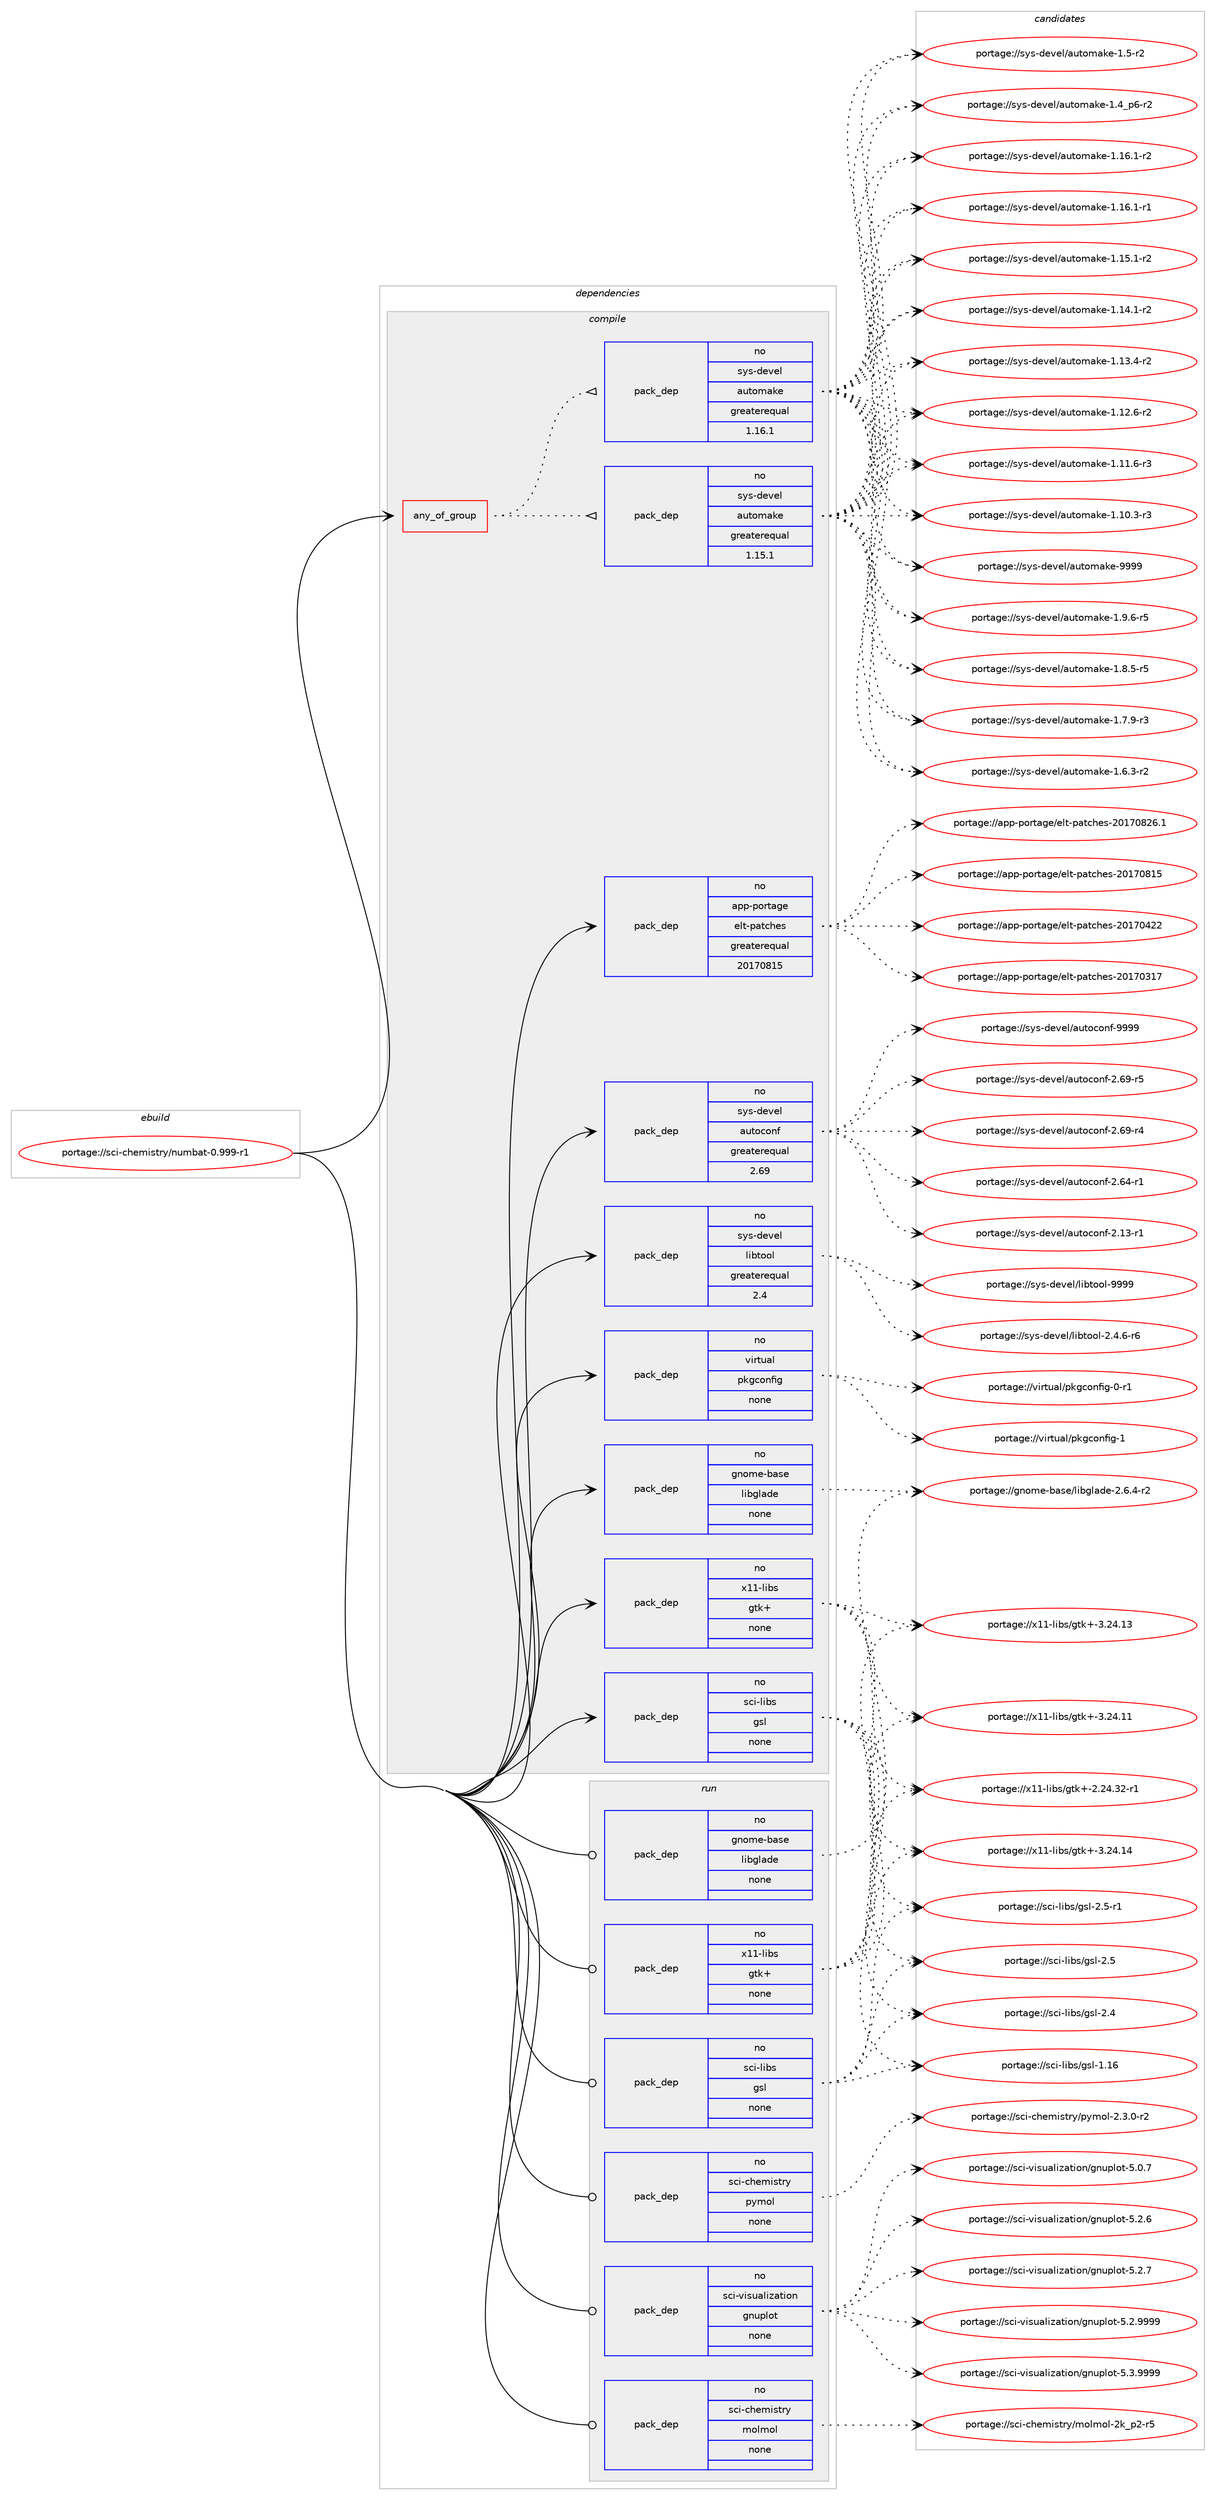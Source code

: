 digraph prolog {

# *************
# Graph options
# *************

newrank=true;
concentrate=true;
compound=true;
graph [rankdir=LR,fontname=Helvetica,fontsize=10,ranksep=1.5];#, ranksep=2.5, nodesep=0.2];
edge  [arrowhead=vee];
node  [fontname=Helvetica,fontsize=10];

# **********
# The ebuild
# **********

subgraph cluster_leftcol {
color=gray;
rank=same;
label=<<i>ebuild</i>>;
id [label="portage://sci-chemistry/numbat-0.999-r1", color=red, width=4, href="../sci-chemistry/numbat-0.999-r1.svg"];
}

# ****************
# The dependencies
# ****************

subgraph cluster_midcol {
color=gray;
label=<<i>dependencies</i>>;
subgraph cluster_compile {
fillcolor="#eeeeee";
style=filled;
label=<<i>compile</i>>;
subgraph any1566 {
dependency96515 [label=<<TABLE BORDER="0" CELLBORDER="1" CELLSPACING="0" CELLPADDING="4"><TR><TD CELLPADDING="10">any_of_group</TD></TR></TABLE>>, shape=none, color=red];subgraph pack75351 {
dependency96516 [label=<<TABLE BORDER="0" CELLBORDER="1" CELLSPACING="0" CELLPADDING="4" WIDTH="220"><TR><TD ROWSPAN="6" CELLPADDING="30">pack_dep</TD></TR><TR><TD WIDTH="110">no</TD></TR><TR><TD>sys-devel</TD></TR><TR><TD>automake</TD></TR><TR><TD>greaterequal</TD></TR><TR><TD>1.16.1</TD></TR></TABLE>>, shape=none, color=blue];
}
dependency96515:e -> dependency96516:w [weight=20,style="dotted",arrowhead="oinv"];
subgraph pack75352 {
dependency96517 [label=<<TABLE BORDER="0" CELLBORDER="1" CELLSPACING="0" CELLPADDING="4" WIDTH="220"><TR><TD ROWSPAN="6" CELLPADDING="30">pack_dep</TD></TR><TR><TD WIDTH="110">no</TD></TR><TR><TD>sys-devel</TD></TR><TR><TD>automake</TD></TR><TR><TD>greaterequal</TD></TR><TR><TD>1.15.1</TD></TR></TABLE>>, shape=none, color=blue];
}
dependency96515:e -> dependency96517:w [weight=20,style="dotted",arrowhead="oinv"];
}
id:e -> dependency96515:w [weight=20,style="solid",arrowhead="vee"];
subgraph pack75353 {
dependency96518 [label=<<TABLE BORDER="0" CELLBORDER="1" CELLSPACING="0" CELLPADDING="4" WIDTH="220"><TR><TD ROWSPAN="6" CELLPADDING="30">pack_dep</TD></TR><TR><TD WIDTH="110">no</TD></TR><TR><TD>app-portage</TD></TR><TR><TD>elt-patches</TD></TR><TR><TD>greaterequal</TD></TR><TR><TD>20170815</TD></TR></TABLE>>, shape=none, color=blue];
}
id:e -> dependency96518:w [weight=20,style="solid",arrowhead="vee"];
subgraph pack75354 {
dependency96519 [label=<<TABLE BORDER="0" CELLBORDER="1" CELLSPACING="0" CELLPADDING="4" WIDTH="220"><TR><TD ROWSPAN="6" CELLPADDING="30">pack_dep</TD></TR><TR><TD WIDTH="110">no</TD></TR><TR><TD>gnome-base</TD></TR><TR><TD>libglade</TD></TR><TR><TD>none</TD></TR><TR><TD></TD></TR></TABLE>>, shape=none, color=blue];
}
id:e -> dependency96519:w [weight=20,style="solid",arrowhead="vee"];
subgraph pack75355 {
dependency96520 [label=<<TABLE BORDER="0" CELLBORDER="1" CELLSPACING="0" CELLPADDING="4" WIDTH="220"><TR><TD ROWSPAN="6" CELLPADDING="30">pack_dep</TD></TR><TR><TD WIDTH="110">no</TD></TR><TR><TD>sci-libs</TD></TR><TR><TD>gsl</TD></TR><TR><TD>none</TD></TR><TR><TD></TD></TR></TABLE>>, shape=none, color=blue];
}
id:e -> dependency96520:w [weight=20,style="solid",arrowhead="vee"];
subgraph pack75356 {
dependency96521 [label=<<TABLE BORDER="0" CELLBORDER="1" CELLSPACING="0" CELLPADDING="4" WIDTH="220"><TR><TD ROWSPAN="6" CELLPADDING="30">pack_dep</TD></TR><TR><TD WIDTH="110">no</TD></TR><TR><TD>sys-devel</TD></TR><TR><TD>autoconf</TD></TR><TR><TD>greaterequal</TD></TR><TR><TD>2.69</TD></TR></TABLE>>, shape=none, color=blue];
}
id:e -> dependency96521:w [weight=20,style="solid",arrowhead="vee"];
subgraph pack75357 {
dependency96522 [label=<<TABLE BORDER="0" CELLBORDER="1" CELLSPACING="0" CELLPADDING="4" WIDTH="220"><TR><TD ROWSPAN="6" CELLPADDING="30">pack_dep</TD></TR><TR><TD WIDTH="110">no</TD></TR><TR><TD>sys-devel</TD></TR><TR><TD>libtool</TD></TR><TR><TD>greaterequal</TD></TR><TR><TD>2.4</TD></TR></TABLE>>, shape=none, color=blue];
}
id:e -> dependency96522:w [weight=20,style="solid",arrowhead="vee"];
subgraph pack75358 {
dependency96523 [label=<<TABLE BORDER="0" CELLBORDER="1" CELLSPACING="0" CELLPADDING="4" WIDTH="220"><TR><TD ROWSPAN="6" CELLPADDING="30">pack_dep</TD></TR><TR><TD WIDTH="110">no</TD></TR><TR><TD>virtual</TD></TR><TR><TD>pkgconfig</TD></TR><TR><TD>none</TD></TR><TR><TD></TD></TR></TABLE>>, shape=none, color=blue];
}
id:e -> dependency96523:w [weight=20,style="solid",arrowhead="vee"];
subgraph pack75359 {
dependency96524 [label=<<TABLE BORDER="0" CELLBORDER="1" CELLSPACING="0" CELLPADDING="4" WIDTH="220"><TR><TD ROWSPAN="6" CELLPADDING="30">pack_dep</TD></TR><TR><TD WIDTH="110">no</TD></TR><TR><TD>x11-libs</TD></TR><TR><TD>gtk+</TD></TR><TR><TD>none</TD></TR><TR><TD></TD></TR></TABLE>>, shape=none, color=blue];
}
id:e -> dependency96524:w [weight=20,style="solid",arrowhead="vee"];
}
subgraph cluster_compileandrun {
fillcolor="#eeeeee";
style=filled;
label=<<i>compile and run</i>>;
}
subgraph cluster_run {
fillcolor="#eeeeee";
style=filled;
label=<<i>run</i>>;
subgraph pack75360 {
dependency96525 [label=<<TABLE BORDER="0" CELLBORDER="1" CELLSPACING="0" CELLPADDING="4" WIDTH="220"><TR><TD ROWSPAN="6" CELLPADDING="30">pack_dep</TD></TR><TR><TD WIDTH="110">no</TD></TR><TR><TD>gnome-base</TD></TR><TR><TD>libglade</TD></TR><TR><TD>none</TD></TR><TR><TD></TD></TR></TABLE>>, shape=none, color=blue];
}
id:e -> dependency96525:w [weight=20,style="solid",arrowhead="odot"];
subgraph pack75361 {
dependency96526 [label=<<TABLE BORDER="0" CELLBORDER="1" CELLSPACING="0" CELLPADDING="4" WIDTH="220"><TR><TD ROWSPAN="6" CELLPADDING="30">pack_dep</TD></TR><TR><TD WIDTH="110">no</TD></TR><TR><TD>sci-chemistry</TD></TR><TR><TD>molmol</TD></TR><TR><TD>none</TD></TR><TR><TD></TD></TR></TABLE>>, shape=none, color=blue];
}
id:e -> dependency96526:w [weight=20,style="solid",arrowhead="odot"];
subgraph pack75362 {
dependency96527 [label=<<TABLE BORDER="0" CELLBORDER="1" CELLSPACING="0" CELLPADDING="4" WIDTH="220"><TR><TD ROWSPAN="6" CELLPADDING="30">pack_dep</TD></TR><TR><TD WIDTH="110">no</TD></TR><TR><TD>sci-chemistry</TD></TR><TR><TD>pymol</TD></TR><TR><TD>none</TD></TR><TR><TD></TD></TR></TABLE>>, shape=none, color=blue];
}
id:e -> dependency96527:w [weight=20,style="solid",arrowhead="odot"];
subgraph pack75363 {
dependency96528 [label=<<TABLE BORDER="0" CELLBORDER="1" CELLSPACING="0" CELLPADDING="4" WIDTH="220"><TR><TD ROWSPAN="6" CELLPADDING="30">pack_dep</TD></TR><TR><TD WIDTH="110">no</TD></TR><TR><TD>sci-libs</TD></TR><TR><TD>gsl</TD></TR><TR><TD>none</TD></TR><TR><TD></TD></TR></TABLE>>, shape=none, color=blue];
}
id:e -> dependency96528:w [weight=20,style="solid",arrowhead="odot"];
subgraph pack75364 {
dependency96529 [label=<<TABLE BORDER="0" CELLBORDER="1" CELLSPACING="0" CELLPADDING="4" WIDTH="220"><TR><TD ROWSPAN="6" CELLPADDING="30">pack_dep</TD></TR><TR><TD WIDTH="110">no</TD></TR><TR><TD>sci-visualization</TD></TR><TR><TD>gnuplot</TD></TR><TR><TD>none</TD></TR><TR><TD></TD></TR></TABLE>>, shape=none, color=blue];
}
id:e -> dependency96529:w [weight=20,style="solid",arrowhead="odot"];
subgraph pack75365 {
dependency96530 [label=<<TABLE BORDER="0" CELLBORDER="1" CELLSPACING="0" CELLPADDING="4" WIDTH="220"><TR><TD ROWSPAN="6" CELLPADDING="30">pack_dep</TD></TR><TR><TD WIDTH="110">no</TD></TR><TR><TD>x11-libs</TD></TR><TR><TD>gtk+</TD></TR><TR><TD>none</TD></TR><TR><TD></TD></TR></TABLE>>, shape=none, color=blue];
}
id:e -> dependency96530:w [weight=20,style="solid",arrowhead="odot"];
}
}

# **************
# The candidates
# **************

subgraph cluster_choices {
rank=same;
color=gray;
label=<<i>candidates</i>>;

subgraph choice75351 {
color=black;
nodesep=1;
choice115121115451001011181011084797117116111109971071014557575757 [label="portage://sys-devel/automake-9999", color=red, width=4,href="../sys-devel/automake-9999.svg"];
choice115121115451001011181011084797117116111109971071014549465746544511453 [label="portage://sys-devel/automake-1.9.6-r5", color=red, width=4,href="../sys-devel/automake-1.9.6-r5.svg"];
choice115121115451001011181011084797117116111109971071014549465646534511453 [label="portage://sys-devel/automake-1.8.5-r5", color=red, width=4,href="../sys-devel/automake-1.8.5-r5.svg"];
choice115121115451001011181011084797117116111109971071014549465546574511451 [label="portage://sys-devel/automake-1.7.9-r3", color=red, width=4,href="../sys-devel/automake-1.7.9-r3.svg"];
choice115121115451001011181011084797117116111109971071014549465446514511450 [label="portage://sys-devel/automake-1.6.3-r2", color=red, width=4,href="../sys-devel/automake-1.6.3-r2.svg"];
choice11512111545100101118101108479711711611110997107101454946534511450 [label="portage://sys-devel/automake-1.5-r2", color=red, width=4,href="../sys-devel/automake-1.5-r2.svg"];
choice115121115451001011181011084797117116111109971071014549465295112544511450 [label="portage://sys-devel/automake-1.4_p6-r2", color=red, width=4,href="../sys-devel/automake-1.4_p6-r2.svg"];
choice11512111545100101118101108479711711611110997107101454946495446494511450 [label="portage://sys-devel/automake-1.16.1-r2", color=red, width=4,href="../sys-devel/automake-1.16.1-r2.svg"];
choice11512111545100101118101108479711711611110997107101454946495446494511449 [label="portage://sys-devel/automake-1.16.1-r1", color=red, width=4,href="../sys-devel/automake-1.16.1-r1.svg"];
choice11512111545100101118101108479711711611110997107101454946495346494511450 [label="portage://sys-devel/automake-1.15.1-r2", color=red, width=4,href="../sys-devel/automake-1.15.1-r2.svg"];
choice11512111545100101118101108479711711611110997107101454946495246494511450 [label="portage://sys-devel/automake-1.14.1-r2", color=red, width=4,href="../sys-devel/automake-1.14.1-r2.svg"];
choice11512111545100101118101108479711711611110997107101454946495146524511450 [label="portage://sys-devel/automake-1.13.4-r2", color=red, width=4,href="../sys-devel/automake-1.13.4-r2.svg"];
choice11512111545100101118101108479711711611110997107101454946495046544511450 [label="portage://sys-devel/automake-1.12.6-r2", color=red, width=4,href="../sys-devel/automake-1.12.6-r2.svg"];
choice11512111545100101118101108479711711611110997107101454946494946544511451 [label="portage://sys-devel/automake-1.11.6-r3", color=red, width=4,href="../sys-devel/automake-1.11.6-r3.svg"];
choice11512111545100101118101108479711711611110997107101454946494846514511451 [label="portage://sys-devel/automake-1.10.3-r3", color=red, width=4,href="../sys-devel/automake-1.10.3-r3.svg"];
dependency96516:e -> choice115121115451001011181011084797117116111109971071014557575757:w [style=dotted,weight="100"];
dependency96516:e -> choice115121115451001011181011084797117116111109971071014549465746544511453:w [style=dotted,weight="100"];
dependency96516:e -> choice115121115451001011181011084797117116111109971071014549465646534511453:w [style=dotted,weight="100"];
dependency96516:e -> choice115121115451001011181011084797117116111109971071014549465546574511451:w [style=dotted,weight="100"];
dependency96516:e -> choice115121115451001011181011084797117116111109971071014549465446514511450:w [style=dotted,weight="100"];
dependency96516:e -> choice11512111545100101118101108479711711611110997107101454946534511450:w [style=dotted,weight="100"];
dependency96516:e -> choice115121115451001011181011084797117116111109971071014549465295112544511450:w [style=dotted,weight="100"];
dependency96516:e -> choice11512111545100101118101108479711711611110997107101454946495446494511450:w [style=dotted,weight="100"];
dependency96516:e -> choice11512111545100101118101108479711711611110997107101454946495446494511449:w [style=dotted,weight="100"];
dependency96516:e -> choice11512111545100101118101108479711711611110997107101454946495346494511450:w [style=dotted,weight="100"];
dependency96516:e -> choice11512111545100101118101108479711711611110997107101454946495246494511450:w [style=dotted,weight="100"];
dependency96516:e -> choice11512111545100101118101108479711711611110997107101454946495146524511450:w [style=dotted,weight="100"];
dependency96516:e -> choice11512111545100101118101108479711711611110997107101454946495046544511450:w [style=dotted,weight="100"];
dependency96516:e -> choice11512111545100101118101108479711711611110997107101454946494946544511451:w [style=dotted,weight="100"];
dependency96516:e -> choice11512111545100101118101108479711711611110997107101454946494846514511451:w [style=dotted,weight="100"];
}
subgraph choice75352 {
color=black;
nodesep=1;
choice115121115451001011181011084797117116111109971071014557575757 [label="portage://sys-devel/automake-9999", color=red, width=4,href="../sys-devel/automake-9999.svg"];
choice115121115451001011181011084797117116111109971071014549465746544511453 [label="portage://sys-devel/automake-1.9.6-r5", color=red, width=4,href="../sys-devel/automake-1.9.6-r5.svg"];
choice115121115451001011181011084797117116111109971071014549465646534511453 [label="portage://sys-devel/automake-1.8.5-r5", color=red, width=4,href="../sys-devel/automake-1.8.5-r5.svg"];
choice115121115451001011181011084797117116111109971071014549465546574511451 [label="portage://sys-devel/automake-1.7.9-r3", color=red, width=4,href="../sys-devel/automake-1.7.9-r3.svg"];
choice115121115451001011181011084797117116111109971071014549465446514511450 [label="portage://sys-devel/automake-1.6.3-r2", color=red, width=4,href="../sys-devel/automake-1.6.3-r2.svg"];
choice11512111545100101118101108479711711611110997107101454946534511450 [label="portage://sys-devel/automake-1.5-r2", color=red, width=4,href="../sys-devel/automake-1.5-r2.svg"];
choice115121115451001011181011084797117116111109971071014549465295112544511450 [label="portage://sys-devel/automake-1.4_p6-r2", color=red, width=4,href="../sys-devel/automake-1.4_p6-r2.svg"];
choice11512111545100101118101108479711711611110997107101454946495446494511450 [label="portage://sys-devel/automake-1.16.1-r2", color=red, width=4,href="../sys-devel/automake-1.16.1-r2.svg"];
choice11512111545100101118101108479711711611110997107101454946495446494511449 [label="portage://sys-devel/automake-1.16.1-r1", color=red, width=4,href="../sys-devel/automake-1.16.1-r1.svg"];
choice11512111545100101118101108479711711611110997107101454946495346494511450 [label="portage://sys-devel/automake-1.15.1-r2", color=red, width=4,href="../sys-devel/automake-1.15.1-r2.svg"];
choice11512111545100101118101108479711711611110997107101454946495246494511450 [label="portage://sys-devel/automake-1.14.1-r2", color=red, width=4,href="../sys-devel/automake-1.14.1-r2.svg"];
choice11512111545100101118101108479711711611110997107101454946495146524511450 [label="portage://sys-devel/automake-1.13.4-r2", color=red, width=4,href="../sys-devel/automake-1.13.4-r2.svg"];
choice11512111545100101118101108479711711611110997107101454946495046544511450 [label="portage://sys-devel/automake-1.12.6-r2", color=red, width=4,href="../sys-devel/automake-1.12.6-r2.svg"];
choice11512111545100101118101108479711711611110997107101454946494946544511451 [label="portage://sys-devel/automake-1.11.6-r3", color=red, width=4,href="../sys-devel/automake-1.11.6-r3.svg"];
choice11512111545100101118101108479711711611110997107101454946494846514511451 [label="portage://sys-devel/automake-1.10.3-r3", color=red, width=4,href="../sys-devel/automake-1.10.3-r3.svg"];
dependency96517:e -> choice115121115451001011181011084797117116111109971071014557575757:w [style=dotted,weight="100"];
dependency96517:e -> choice115121115451001011181011084797117116111109971071014549465746544511453:w [style=dotted,weight="100"];
dependency96517:e -> choice115121115451001011181011084797117116111109971071014549465646534511453:w [style=dotted,weight="100"];
dependency96517:e -> choice115121115451001011181011084797117116111109971071014549465546574511451:w [style=dotted,weight="100"];
dependency96517:e -> choice115121115451001011181011084797117116111109971071014549465446514511450:w [style=dotted,weight="100"];
dependency96517:e -> choice11512111545100101118101108479711711611110997107101454946534511450:w [style=dotted,weight="100"];
dependency96517:e -> choice115121115451001011181011084797117116111109971071014549465295112544511450:w [style=dotted,weight="100"];
dependency96517:e -> choice11512111545100101118101108479711711611110997107101454946495446494511450:w [style=dotted,weight="100"];
dependency96517:e -> choice11512111545100101118101108479711711611110997107101454946495446494511449:w [style=dotted,weight="100"];
dependency96517:e -> choice11512111545100101118101108479711711611110997107101454946495346494511450:w [style=dotted,weight="100"];
dependency96517:e -> choice11512111545100101118101108479711711611110997107101454946495246494511450:w [style=dotted,weight="100"];
dependency96517:e -> choice11512111545100101118101108479711711611110997107101454946495146524511450:w [style=dotted,weight="100"];
dependency96517:e -> choice11512111545100101118101108479711711611110997107101454946495046544511450:w [style=dotted,weight="100"];
dependency96517:e -> choice11512111545100101118101108479711711611110997107101454946494946544511451:w [style=dotted,weight="100"];
dependency96517:e -> choice11512111545100101118101108479711711611110997107101454946494846514511451:w [style=dotted,weight="100"];
}
subgraph choice75353 {
color=black;
nodesep=1;
choice971121124511211111411697103101471011081164511297116991041011154550484955485650544649 [label="portage://app-portage/elt-patches-20170826.1", color=red, width=4,href="../app-portage/elt-patches-20170826.1.svg"];
choice97112112451121111141169710310147101108116451129711699104101115455048495548564953 [label="portage://app-portage/elt-patches-20170815", color=red, width=4,href="../app-portage/elt-patches-20170815.svg"];
choice97112112451121111141169710310147101108116451129711699104101115455048495548525050 [label="portage://app-portage/elt-patches-20170422", color=red, width=4,href="../app-portage/elt-patches-20170422.svg"];
choice97112112451121111141169710310147101108116451129711699104101115455048495548514955 [label="portage://app-portage/elt-patches-20170317", color=red, width=4,href="../app-portage/elt-patches-20170317.svg"];
dependency96518:e -> choice971121124511211111411697103101471011081164511297116991041011154550484955485650544649:w [style=dotted,weight="100"];
dependency96518:e -> choice97112112451121111141169710310147101108116451129711699104101115455048495548564953:w [style=dotted,weight="100"];
dependency96518:e -> choice97112112451121111141169710310147101108116451129711699104101115455048495548525050:w [style=dotted,weight="100"];
dependency96518:e -> choice97112112451121111141169710310147101108116451129711699104101115455048495548514955:w [style=dotted,weight="100"];
}
subgraph choice75354 {
color=black;
nodesep=1;
choice1031101111091014598971151014710810598103108971001014550465446524511450 [label="portage://gnome-base/libglade-2.6.4-r2", color=red, width=4,href="../gnome-base/libglade-2.6.4-r2.svg"];
dependency96519:e -> choice1031101111091014598971151014710810598103108971001014550465446524511450:w [style=dotted,weight="100"];
}
subgraph choice75355 {
color=black;
nodesep=1;
choice11599105451081059811547103115108455046534511449 [label="portage://sci-libs/gsl-2.5-r1", color=red, width=4,href="../sci-libs/gsl-2.5-r1.svg"];
choice1159910545108105981154710311510845504653 [label="portage://sci-libs/gsl-2.5", color=red, width=4,href="../sci-libs/gsl-2.5.svg"];
choice1159910545108105981154710311510845504652 [label="portage://sci-libs/gsl-2.4", color=red, width=4,href="../sci-libs/gsl-2.4.svg"];
choice115991054510810598115471031151084549464954 [label="portage://sci-libs/gsl-1.16", color=red, width=4,href="../sci-libs/gsl-1.16.svg"];
dependency96520:e -> choice11599105451081059811547103115108455046534511449:w [style=dotted,weight="100"];
dependency96520:e -> choice1159910545108105981154710311510845504653:w [style=dotted,weight="100"];
dependency96520:e -> choice1159910545108105981154710311510845504652:w [style=dotted,weight="100"];
dependency96520:e -> choice115991054510810598115471031151084549464954:w [style=dotted,weight="100"];
}
subgraph choice75356 {
color=black;
nodesep=1;
choice115121115451001011181011084797117116111991111101024557575757 [label="portage://sys-devel/autoconf-9999", color=red, width=4,href="../sys-devel/autoconf-9999.svg"];
choice1151211154510010111810110847971171161119911111010245504654574511453 [label="portage://sys-devel/autoconf-2.69-r5", color=red, width=4,href="../sys-devel/autoconf-2.69-r5.svg"];
choice1151211154510010111810110847971171161119911111010245504654574511452 [label="portage://sys-devel/autoconf-2.69-r4", color=red, width=4,href="../sys-devel/autoconf-2.69-r4.svg"];
choice1151211154510010111810110847971171161119911111010245504654524511449 [label="portage://sys-devel/autoconf-2.64-r1", color=red, width=4,href="../sys-devel/autoconf-2.64-r1.svg"];
choice1151211154510010111810110847971171161119911111010245504649514511449 [label="portage://sys-devel/autoconf-2.13-r1", color=red, width=4,href="../sys-devel/autoconf-2.13-r1.svg"];
dependency96521:e -> choice115121115451001011181011084797117116111991111101024557575757:w [style=dotted,weight="100"];
dependency96521:e -> choice1151211154510010111810110847971171161119911111010245504654574511453:w [style=dotted,weight="100"];
dependency96521:e -> choice1151211154510010111810110847971171161119911111010245504654574511452:w [style=dotted,weight="100"];
dependency96521:e -> choice1151211154510010111810110847971171161119911111010245504654524511449:w [style=dotted,weight="100"];
dependency96521:e -> choice1151211154510010111810110847971171161119911111010245504649514511449:w [style=dotted,weight="100"];
}
subgraph choice75357 {
color=black;
nodesep=1;
choice1151211154510010111810110847108105981161111111084557575757 [label="portage://sys-devel/libtool-9999", color=red, width=4,href="../sys-devel/libtool-9999.svg"];
choice1151211154510010111810110847108105981161111111084550465246544511454 [label="portage://sys-devel/libtool-2.4.6-r6", color=red, width=4,href="../sys-devel/libtool-2.4.6-r6.svg"];
dependency96522:e -> choice1151211154510010111810110847108105981161111111084557575757:w [style=dotted,weight="100"];
dependency96522:e -> choice1151211154510010111810110847108105981161111111084550465246544511454:w [style=dotted,weight="100"];
}
subgraph choice75358 {
color=black;
nodesep=1;
choice1181051141161179710847112107103991111101021051034549 [label="portage://virtual/pkgconfig-1", color=red, width=4,href="../virtual/pkgconfig-1.svg"];
choice11810511411611797108471121071039911111010210510345484511449 [label="portage://virtual/pkgconfig-0-r1", color=red, width=4,href="../virtual/pkgconfig-0-r1.svg"];
dependency96523:e -> choice1181051141161179710847112107103991111101021051034549:w [style=dotted,weight="100"];
dependency96523:e -> choice11810511411611797108471121071039911111010210510345484511449:w [style=dotted,weight="100"];
}
subgraph choice75359 {
color=black;
nodesep=1;
choice1204949451081059811547103116107434551465052464952 [label="portage://x11-libs/gtk+-3.24.14", color=red, width=4,href="../x11-libs/gtk+-3.24.14.svg"];
choice1204949451081059811547103116107434551465052464951 [label="portage://x11-libs/gtk+-3.24.13", color=red, width=4,href="../x11-libs/gtk+-3.24.13.svg"];
choice1204949451081059811547103116107434551465052464949 [label="portage://x11-libs/gtk+-3.24.11", color=red, width=4,href="../x11-libs/gtk+-3.24.11.svg"];
choice12049494510810598115471031161074345504650524651504511449 [label="portage://x11-libs/gtk+-2.24.32-r1", color=red, width=4,href="../x11-libs/gtk+-2.24.32-r1.svg"];
dependency96524:e -> choice1204949451081059811547103116107434551465052464952:w [style=dotted,weight="100"];
dependency96524:e -> choice1204949451081059811547103116107434551465052464951:w [style=dotted,weight="100"];
dependency96524:e -> choice1204949451081059811547103116107434551465052464949:w [style=dotted,weight="100"];
dependency96524:e -> choice12049494510810598115471031161074345504650524651504511449:w [style=dotted,weight="100"];
}
subgraph choice75360 {
color=black;
nodesep=1;
choice1031101111091014598971151014710810598103108971001014550465446524511450 [label="portage://gnome-base/libglade-2.6.4-r2", color=red, width=4,href="../gnome-base/libglade-2.6.4-r2.svg"];
dependency96525:e -> choice1031101111091014598971151014710810598103108971001014550465446524511450:w [style=dotted,weight="100"];
}
subgraph choice75361 {
color=black;
nodesep=1;
choice11599105459910410110910511511611412147109111108109111108455010795112504511453 [label="portage://sci-chemistry/molmol-2k_p2-r5", color=red, width=4,href="../sci-chemistry/molmol-2k_p2-r5.svg"];
dependency96526:e -> choice11599105459910410110910511511611412147109111108109111108455010795112504511453:w [style=dotted,weight="100"];
}
subgraph choice75362 {
color=black;
nodesep=1;
choice115991054599104101109105115116114121471121211091111084550465146484511450 [label="portage://sci-chemistry/pymol-2.3.0-r2", color=red, width=4,href="../sci-chemistry/pymol-2.3.0-r2.svg"];
dependency96527:e -> choice115991054599104101109105115116114121471121211091111084550465146484511450:w [style=dotted,weight="100"];
}
subgraph choice75363 {
color=black;
nodesep=1;
choice11599105451081059811547103115108455046534511449 [label="portage://sci-libs/gsl-2.5-r1", color=red, width=4,href="../sci-libs/gsl-2.5-r1.svg"];
choice1159910545108105981154710311510845504653 [label="portage://sci-libs/gsl-2.5", color=red, width=4,href="../sci-libs/gsl-2.5.svg"];
choice1159910545108105981154710311510845504652 [label="portage://sci-libs/gsl-2.4", color=red, width=4,href="../sci-libs/gsl-2.4.svg"];
choice115991054510810598115471031151084549464954 [label="portage://sci-libs/gsl-1.16", color=red, width=4,href="../sci-libs/gsl-1.16.svg"];
dependency96528:e -> choice11599105451081059811547103115108455046534511449:w [style=dotted,weight="100"];
dependency96528:e -> choice1159910545108105981154710311510845504653:w [style=dotted,weight="100"];
dependency96528:e -> choice1159910545108105981154710311510845504652:w [style=dotted,weight="100"];
dependency96528:e -> choice115991054510810598115471031151084549464954:w [style=dotted,weight="100"];
}
subgraph choice75364 {
color=black;
nodesep=1;
choice1159910545118105115117971081051229711610511111047103110117112108111116455346514657575757 [label="portage://sci-visualization/gnuplot-5.3.9999", color=red, width=4,href="../sci-visualization/gnuplot-5.3.9999.svg"];
choice1159910545118105115117971081051229711610511111047103110117112108111116455346504657575757 [label="portage://sci-visualization/gnuplot-5.2.9999", color=red, width=4,href="../sci-visualization/gnuplot-5.2.9999.svg"];
choice1159910545118105115117971081051229711610511111047103110117112108111116455346504655 [label="portage://sci-visualization/gnuplot-5.2.7", color=red, width=4,href="../sci-visualization/gnuplot-5.2.7.svg"];
choice1159910545118105115117971081051229711610511111047103110117112108111116455346504654 [label="portage://sci-visualization/gnuplot-5.2.6", color=red, width=4,href="../sci-visualization/gnuplot-5.2.6.svg"];
choice1159910545118105115117971081051229711610511111047103110117112108111116455346484655 [label="portage://sci-visualization/gnuplot-5.0.7", color=red, width=4,href="../sci-visualization/gnuplot-5.0.7.svg"];
dependency96529:e -> choice1159910545118105115117971081051229711610511111047103110117112108111116455346514657575757:w [style=dotted,weight="100"];
dependency96529:e -> choice1159910545118105115117971081051229711610511111047103110117112108111116455346504657575757:w [style=dotted,weight="100"];
dependency96529:e -> choice1159910545118105115117971081051229711610511111047103110117112108111116455346504655:w [style=dotted,weight="100"];
dependency96529:e -> choice1159910545118105115117971081051229711610511111047103110117112108111116455346504654:w [style=dotted,weight="100"];
dependency96529:e -> choice1159910545118105115117971081051229711610511111047103110117112108111116455346484655:w [style=dotted,weight="100"];
}
subgraph choice75365 {
color=black;
nodesep=1;
choice1204949451081059811547103116107434551465052464952 [label="portage://x11-libs/gtk+-3.24.14", color=red, width=4,href="../x11-libs/gtk+-3.24.14.svg"];
choice1204949451081059811547103116107434551465052464951 [label="portage://x11-libs/gtk+-3.24.13", color=red, width=4,href="../x11-libs/gtk+-3.24.13.svg"];
choice1204949451081059811547103116107434551465052464949 [label="portage://x11-libs/gtk+-3.24.11", color=red, width=4,href="../x11-libs/gtk+-3.24.11.svg"];
choice12049494510810598115471031161074345504650524651504511449 [label="portage://x11-libs/gtk+-2.24.32-r1", color=red, width=4,href="../x11-libs/gtk+-2.24.32-r1.svg"];
dependency96530:e -> choice1204949451081059811547103116107434551465052464952:w [style=dotted,weight="100"];
dependency96530:e -> choice1204949451081059811547103116107434551465052464951:w [style=dotted,weight="100"];
dependency96530:e -> choice1204949451081059811547103116107434551465052464949:w [style=dotted,weight="100"];
dependency96530:e -> choice12049494510810598115471031161074345504650524651504511449:w [style=dotted,weight="100"];
}
}

}
